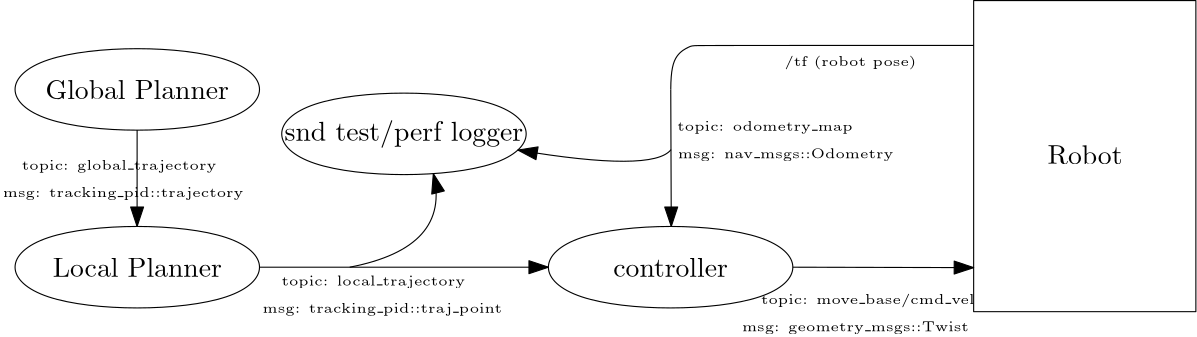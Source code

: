 <?xml version="1.0"?>
<!DOCTYPE ipe SYSTEM "ipe.dtd">
<ipe version="70206" creator="Ipe 7.2.7">
<info created="D:20170609103858" modified="D:20200110131833"/>
<ipestyle name="basic">
<symbol name="arrow/arc(spx)">
<path stroke="sym-stroke" fill="sym-stroke" pen="sym-pen">
0 0 m
-1 0.333 l
-1 -0.333 l
h
</path>
</symbol>
<symbol name="arrow/farc(spx)">
<path stroke="sym-stroke" fill="white" pen="sym-pen">
0 0 m
-1 0.333 l
-1 -0.333 l
h
</path>
</symbol>
<symbol name="arrow/ptarc(spx)">
<path stroke="sym-stroke" fill="sym-stroke" pen="sym-pen">
0 0 m
-1 0.333 l
-0.8 0 l
-1 -0.333 l
h
</path>
</symbol>
<symbol name="arrow/fptarc(spx)">
<path stroke="sym-stroke" fill="white" pen="sym-pen">
0 0 m
-1 0.333 l
-0.8 0 l
-1 -0.333 l
h
</path>
</symbol>
<symbol name="mark/circle(sx)" transformations="translations">
<path fill="sym-stroke">
0.6 0 0 0.6 0 0 e
0.4 0 0 0.4 0 0 e
</path>
</symbol>
<symbol name="mark/disk(sx)" transformations="translations">
<path fill="sym-stroke">
0.6 0 0 0.6 0 0 e
</path>
</symbol>
<symbol name="mark/fdisk(sfx)" transformations="translations">
<group>
<path fill="sym-fill">
0.5 0 0 0.5 0 0 e
</path>
<path fill="sym-stroke" fillrule="eofill">
0.6 0 0 0.6 0 0 e
0.4 0 0 0.4 0 0 e
</path>
</group>
</symbol>
<symbol name="mark/box(sx)" transformations="translations">
<path fill="sym-stroke" fillrule="eofill">
-0.6 -0.6 m
0.6 -0.6 l
0.6 0.6 l
-0.6 0.6 l
h
-0.4 -0.4 m
0.4 -0.4 l
0.4 0.4 l
-0.4 0.4 l
h
</path>
</symbol>
<symbol name="mark/square(sx)" transformations="translations">
<path fill="sym-stroke">
-0.6 -0.6 m
0.6 -0.6 l
0.6 0.6 l
-0.6 0.6 l
h
</path>
</symbol>
<symbol name="mark/fsquare(sfx)" transformations="translations">
<group>
<path fill="sym-fill">
-0.5 -0.5 m
0.5 -0.5 l
0.5 0.5 l
-0.5 0.5 l
h
</path>
<path fill="sym-stroke" fillrule="eofill">
-0.6 -0.6 m
0.6 -0.6 l
0.6 0.6 l
-0.6 0.6 l
h
-0.4 -0.4 m
0.4 -0.4 l
0.4 0.4 l
-0.4 0.4 l
h
</path>
</group>
</symbol>
<symbol name="mark/cross(sx)" transformations="translations">
<group>
<path fill="sym-stroke">
-0.43 -0.57 m
0.57 0.43 l
0.43 0.57 l
-0.57 -0.43 l
h
</path>
<path fill="sym-stroke">
-0.43 0.57 m
0.57 -0.43 l
0.43 -0.57 l
-0.57 0.43 l
h
</path>
</group>
</symbol>
<symbol name="arrow/fnormal(spx)">
<path stroke="sym-stroke" fill="white" pen="sym-pen">
0 0 m
-1 0.333 l
-1 -0.333 l
h
</path>
</symbol>
<symbol name="arrow/pointed(spx)">
<path stroke="sym-stroke" fill="sym-stroke" pen="sym-pen">
0 0 m
-1 0.333 l
-0.8 0 l
-1 -0.333 l
h
</path>
</symbol>
<symbol name="arrow/fpointed(spx)">
<path stroke="sym-stroke" fill="white" pen="sym-pen">
0 0 m
-1 0.333 l
-0.8 0 l
-1 -0.333 l
h
</path>
</symbol>
<symbol name="arrow/linear(spx)">
<path stroke="sym-stroke" pen="sym-pen">
-1 0.333 m
0 0 l
-1 -0.333 l
</path>
</symbol>
<symbol name="arrow/fdouble(spx)">
<path stroke="sym-stroke" fill="white" pen="sym-pen">
0 0 m
-1 0.333 l
-1 -0.333 l
h
-1 0 m
-2 0.333 l
-2 -0.333 l
h
</path>
</symbol>
<symbol name="arrow/double(spx)">
<path stroke="sym-stroke" fill="sym-stroke" pen="sym-pen">
0 0 m
-1 0.333 l
-1 -0.333 l
h
-1 0 m
-2 0.333 l
-2 -0.333 l
h
</path>
</symbol>
<pen name="heavier" value="0.8"/>
<pen name="fat" value="1.2"/>
<pen name="ultrafat" value="2"/>
<symbolsize name="large" value="5"/>
<symbolsize name="small" value="2"/>
<symbolsize name="tiny" value="1.1"/>
<arrowsize name="large" value="10"/>
<arrowsize name="small" value="5"/>
<arrowsize name="tiny" value="3"/>
<color name="red" value="1 0 0"/>
<color name="green" value="0 1 0"/>
<color name="blue" value="0 0 1"/>
<color name="yellow" value="1 1 0"/>
<color name="orange" value="1 0.647 0"/>
<color name="gold" value="1 0.843 0"/>
<color name="purple" value="0.627 0.125 0.941"/>
<color name="gray" value="0.745"/>
<color name="brown" value="0.647 0.165 0.165"/>
<color name="navy" value="0 0 0.502"/>
<color name="pink" value="1 0.753 0.796"/>
<color name="seagreen" value="0.18 0.545 0.341"/>
<color name="turquoise" value="0.251 0.878 0.816"/>
<color name="violet" value="0.933 0.51 0.933"/>
<color name="darkblue" value="0 0 0.545"/>
<color name="darkcyan" value="0 0.545 0.545"/>
<color name="darkgray" value="0.663"/>
<color name="darkgreen" value="0 0.392 0"/>
<color name="darkmagenta" value="0.545 0 0.545"/>
<color name="darkorange" value="1 0.549 0"/>
<color name="darkred" value="0.545 0 0"/>
<color name="lightblue" value="0.678 0.847 0.902"/>
<color name="lightcyan" value="0.878 1 1"/>
<color name="lightgray" value="0.827"/>
<color name="lightgreen" value="0.565 0.933 0.565"/>
<color name="lightyellow" value="1 1 0.878"/>
<dashstyle name="dashed" value="[4] 0"/>
<dashstyle name="dotted" value="[1 3] 0"/>
<dashstyle name="dash dotted" value="[4 2 1 2] 0"/>
<dashstyle name="dash dot dotted" value="[4 2 1 2 1 2] 0"/>
<textsize name="large" value="\large"/>
<textsize name="Large" value="\Large"/>
<textsize name="LARGE" value="\LARGE"/>
<textsize name="huge" value="\huge"/>
<textsize name="Huge" value="\Huge"/>
<textsize name="small" value="\small"/>
<textsize name="footnote" value="\footnotesize"/>
<textsize name="tiny" value="\tiny"/>
<textstyle name="center" begin="\begin{center}" end="\end{center}"/>
<textstyle name="itemize" begin="\begin{itemize}" end="\end{itemize}"/>
<textstyle name="item" begin="\begin{itemize}\item{}" end="\end{itemize}"/>
<gridsize name="4 pts" value="4"/>
<gridsize name="8 pts (~3 mm)" value="8"/>
<gridsize name="16 pts (~6 mm)" value="16"/>
<gridsize name="32 pts (~12 mm)" value="32"/>
<gridsize name="10 pts (~3.5 mm)" value="10"/>
<gridsize name="20 pts (~7 mm)" value="20"/>
<gridsize name="14 pts (~5 mm)" value="14"/>
<gridsize name="28 pts (~10 mm)" value="28"/>
<gridsize name="56 pts (~20 mm)" value="56"/>
<anglesize name="90 deg" value="90"/>
<anglesize name="60 deg" value="60"/>
<anglesize name="45 deg" value="45"/>
<anglesize name="30 deg" value="30"/>
<anglesize name="22.5 deg" value="22.5"/>
<opacity name="10%" value="0.1"/>
<opacity name="30%" value="0.3"/>
<opacity name="50%" value="0.5"/>
<opacity name="75%" value="0.75"/>
<tiling name="falling" angle="-60" step="4" width="1"/>
<tiling name="rising" angle="30" step="4" width="1"/>
</ipestyle>
<page>
<layer name="alpha"/>
<view layers="alpha" active="alpha"/>
<text layer="alpha" matrix="1 0 0 1 64 64" transformations="translations" pos="96 656" stroke="black" type="label" width="66.099" height="6.918" depth="0" halign="center" valign="center">Global Planner</text>
<text matrix="1 0 0 1 -80 0" transformations="translations" pos="240 656" stroke="black" type="label" width="60.911" height="6.918" depth="0" halign="center" valign="center">Local Planner</text>
<text matrix="1 0 0 1 -16 0" transformations="translations" pos="368 656" stroke="black" type="label" width="41.29" height="6.918" depth="0" halign="center" valign="center">controller</text>
<path matrix="1 0 0 1 64 64" stroke="black">
48 672
144 672
144 640
48 640 u
</path>
<path matrix="1 0 0 1 -80 0" stroke="black">
192 672
288 672
288 640
192 640 u
</path>
<path matrix="1 0 0 1 -16 0" stroke="black">
320 672
416 672
416 640
320 640 u
</path>
<path matrix="2.60016 0 0 1 -534.446 0" stroke="black" arrow="normal/normal">
284 656 m
324 656 l
</path>
<path matrix="2.03636 0 0 1.42308 -397.624 -283.744" stroke="black" arrow="normal/normal">
368.145 705.333 m
368.234 670.666 l
</path>
<text matrix="1 0 0 1 -48 128" transformations="translations" pos="304 576" stroke="black" type="label" width="85.956" height="7.473" depth="2.49" halign="center" valign="center">snd test/perf logger</text>
<path matrix="1 0 0 1 -48 128" stroke="black">
256 592
352 592
352 560
256 560 u
</path>
<path matrix="1 0 0 1 -80 0" stroke="black" arrow="normal/normal">
432.163 698.34 m
425.746 690.014
377 698.167 c
</path>
<path matrix="1 0 0 1 -80 0" stroke="black" arrow="normal/normal">
316.473 656 m
353.224 663.063
346.575 689.685 c
</path>
<path matrix="1 0 0 1 -80 0" stroke="black" arrow="normal/normal">
239.941 705.333 m
239.932 670.667 l
</path>
<path matrix="1 0 0 1 -50.9086 -0.00855077" stroke="black">
512 752 m
512 640 l
592 640 l
592 752 l
h
</path>
<text matrix="1 0 0 1 -50.9086 -0.00855077" transformations="translations" pos="552.083 696.527" stroke="black" type="label" width="26.982" height="6.918" depth="0" halign="center" valign="center">Robot</text>
<path matrix="1.80809 0 0 0.630249 -464.653 242.557" stroke="black" arrow="normal/normal">
476 656 m
512 655.758 l
</path>
<text matrix="1 0 0 1 -9.57338 3.09259" transformations="translations" pos="128 688" stroke="black" type="label" width="70.035" height="3.468" depth="0.96" valign="baseline" size="tiny">topic: global\_trajectory</text>
<text matrix="1 0 0 1 -8.47309 -2.06306" transformations="translations" pos="120.051 683.296" stroke="black" type="label" width="86.675" height="3.468" depth="0.96" valign="baseline" size="tiny">msg: tracking\_pid::trajectory</text>
<text matrix="1 0 0 1 83.9106 -38.5731" transformations="translations" pos="128 688" stroke="black" type="label" width="66.126" height="3.468" depth="0.96" valign="baseline" size="tiny">topic: local\_trajectory</text>
<text matrix="1 0 0 1 85.0108 -43.7287" transformations="translations" pos="120.051 683.296" stroke="black" type="label" width="86.244" height="3.468" depth="0.96" valign="baseline" size="tiny">msg: tracking\_pid::traj\_point</text>
<text matrix="1 0 0 1 256.524 -45.2255" transformations="translations" pos="128 688" stroke="black" type="label" width="76.904" height="3.741" depth="1.24" valign="baseline" size="tiny">topic: move\_base/cmd\_vel</text>
<text matrix="1 0 0 1 257.624 -50.3811" transformations="translations" pos="120.051 683.296" stroke="black" type="label" width="81.693" height="3.395" depth="0.96" valign="baseline" size="tiny">msg: geometry\_msgs::Twist</text>
<text matrix="1 0 0 1 226.413 17.0973" transformations="translations" pos="128 688" stroke="black" type="label" width="63.117" height="3.468" depth="0.96" valign="baseline" size="tiny">topic: odometry\_map</text>
<text matrix="1 0 0 1 234.515 11.9416" transformations="translations" pos="120.051 683.296" stroke="black" type="label" width="77.646" height="3.468" depth="0.96" valign="baseline" size="tiny">msg: nav\_msgs::Odometry</text>
<text matrix="1 0 0 1 272.906 45.1364" transformations="translations" pos="120.051 683.296" stroke="black" type="label" width="47.531" height="3.741" depth="1.24" valign="baseline" size="tiny">/tf (robot pose)</text>
<path stroke="black">
461.091 735.831 m
369.472 735.831
359.917 735.831
359.182 735.586
353.792 732.891
352.077 727.011
352.052 720.001 c
</path>
</page>
</ipe>
